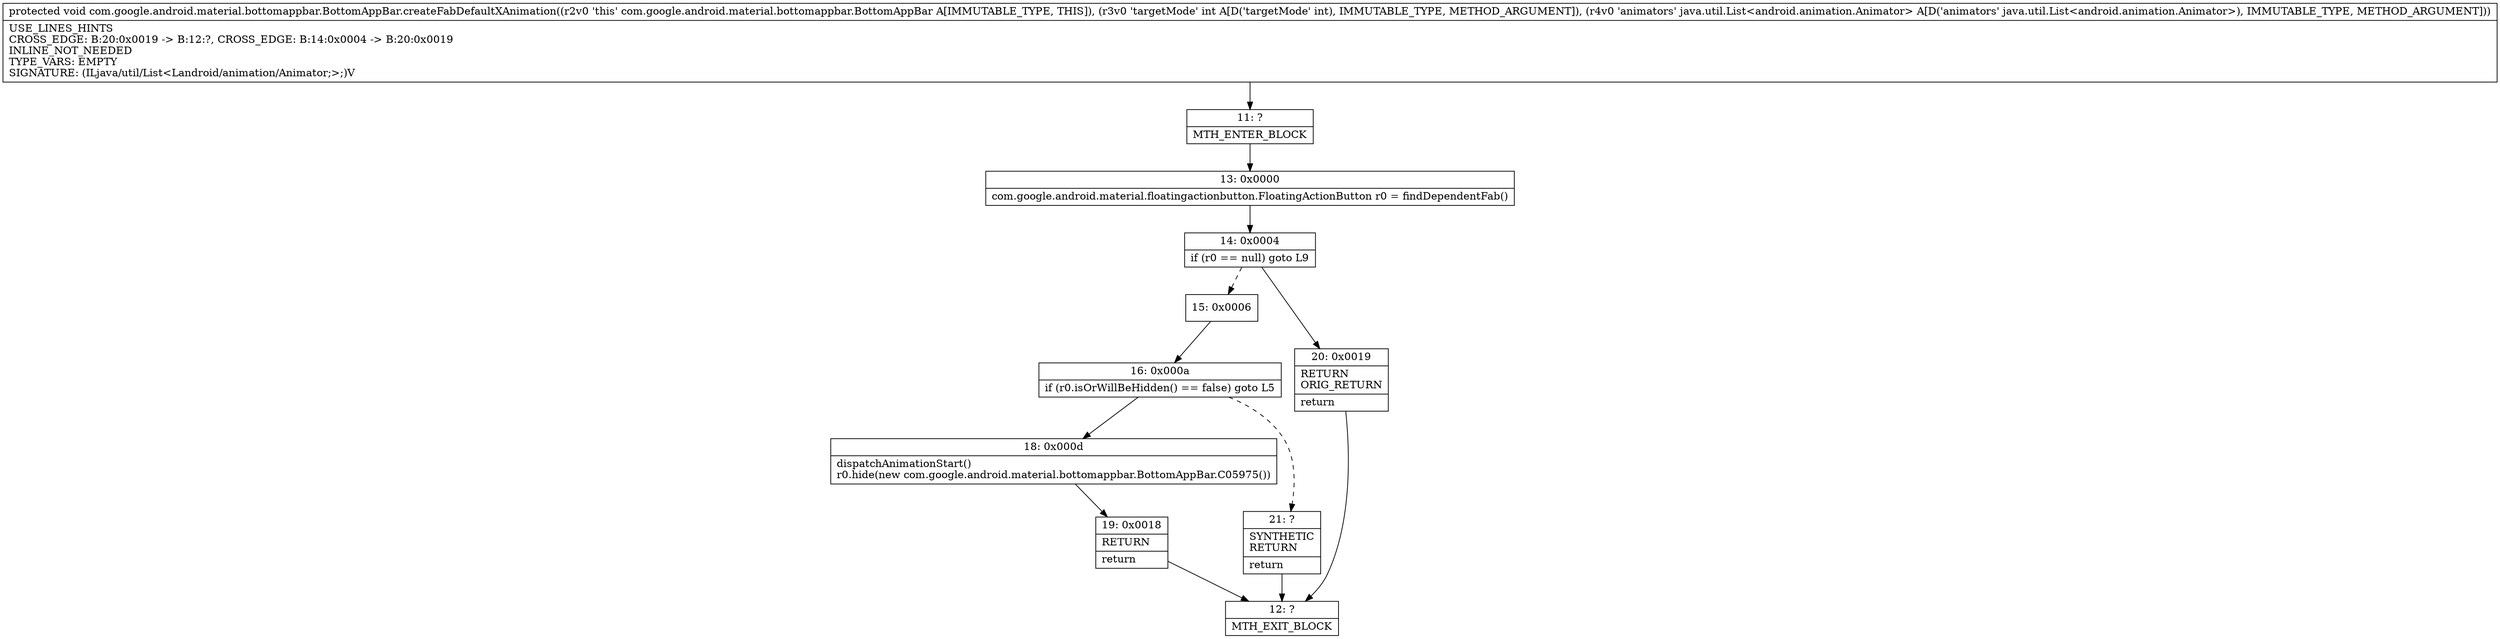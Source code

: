 digraph "CFG forcom.google.android.material.bottomappbar.BottomAppBar.createFabDefaultXAnimation(ILjava\/util\/List;)V" {
Node_11 [shape=record,label="{11\:\ ?|MTH_ENTER_BLOCK\l}"];
Node_13 [shape=record,label="{13\:\ 0x0000|com.google.android.material.floatingactionbutton.FloatingActionButton r0 = findDependentFab()\l}"];
Node_14 [shape=record,label="{14\:\ 0x0004|if (r0 == null) goto L9\l}"];
Node_15 [shape=record,label="{15\:\ 0x0006}"];
Node_16 [shape=record,label="{16\:\ 0x000a|if (r0.isOrWillBeHidden() == false) goto L5\l}"];
Node_18 [shape=record,label="{18\:\ 0x000d|dispatchAnimationStart()\lr0.hide(new com.google.android.material.bottomappbar.BottomAppBar.C05975())\l}"];
Node_19 [shape=record,label="{19\:\ 0x0018|RETURN\l|return\l}"];
Node_12 [shape=record,label="{12\:\ ?|MTH_EXIT_BLOCK\l}"];
Node_21 [shape=record,label="{21\:\ ?|SYNTHETIC\lRETURN\l|return\l}"];
Node_20 [shape=record,label="{20\:\ 0x0019|RETURN\lORIG_RETURN\l|return\l}"];
MethodNode[shape=record,label="{protected void com.google.android.material.bottomappbar.BottomAppBar.createFabDefaultXAnimation((r2v0 'this' com.google.android.material.bottomappbar.BottomAppBar A[IMMUTABLE_TYPE, THIS]), (r3v0 'targetMode' int A[D('targetMode' int), IMMUTABLE_TYPE, METHOD_ARGUMENT]), (r4v0 'animators' java.util.List\<android.animation.Animator\> A[D('animators' java.util.List\<android.animation.Animator\>), IMMUTABLE_TYPE, METHOD_ARGUMENT]))  | USE_LINES_HINTS\lCROSS_EDGE: B:20:0x0019 \-\> B:12:?, CROSS_EDGE: B:14:0x0004 \-\> B:20:0x0019\lINLINE_NOT_NEEDED\lTYPE_VARS: EMPTY\lSIGNATURE: (ILjava\/util\/List\<Landroid\/animation\/Animator;\>;)V\l}"];
MethodNode -> Node_11;Node_11 -> Node_13;
Node_13 -> Node_14;
Node_14 -> Node_15[style=dashed];
Node_14 -> Node_20;
Node_15 -> Node_16;
Node_16 -> Node_18;
Node_16 -> Node_21[style=dashed];
Node_18 -> Node_19;
Node_19 -> Node_12;
Node_21 -> Node_12;
Node_20 -> Node_12;
}

